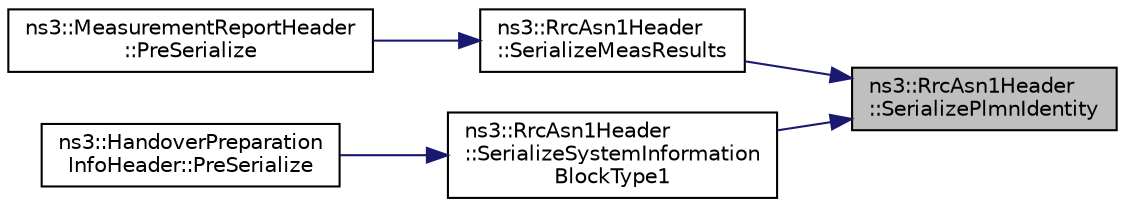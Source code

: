 digraph "ns3::RrcAsn1Header::SerializePlmnIdentity"
{
 // LATEX_PDF_SIZE
  edge [fontname="Helvetica",fontsize="10",labelfontname="Helvetica",labelfontsize="10"];
  node [fontname="Helvetica",fontsize="10",shape=record];
  rankdir="RL";
  Node1 [label="ns3::RrcAsn1Header\l::SerializePlmnIdentity",height=0.2,width=0.4,color="black", fillcolor="grey75", style="filled", fontcolor="black",tooltip="Serialize PLMN identity function."];
  Node1 -> Node2 [dir="back",color="midnightblue",fontsize="10",style="solid",fontname="Helvetica"];
  Node2 [label="ns3::RrcAsn1Header\l::SerializeMeasResults",height=0.2,width=0.4,color="black", fillcolor="white", style="filled",URL="$classns3_1_1_rrc_asn1_header.html#a1b7b729b68264a62842ff62334157c5d",tooltip="Serialize measure results function."];
  Node2 -> Node3 [dir="back",color="midnightblue",fontsize="10",style="solid",fontname="Helvetica"];
  Node3 [label="ns3::MeasurementReportHeader\l::PreSerialize",height=0.2,width=0.4,color="black", fillcolor="white", style="filled",URL="$classns3_1_1_measurement_report_header.html#a307be90151d3f52c9e506030d899758f",tooltip="This function serializes class attributes to m_serializationResult local Buffer."];
  Node1 -> Node4 [dir="back",color="midnightblue",fontsize="10",style="solid",fontname="Helvetica"];
  Node4 [label="ns3::RrcAsn1Header\l::SerializeSystemInformation\lBlockType1",height=0.2,width=0.4,color="black", fillcolor="white", style="filled",URL="$classns3_1_1_rrc_asn1_header.html#a451015647e9a7ddd87738f4fcf639785",tooltip="Serialize system information block type 1 function."];
  Node4 -> Node5 [dir="back",color="midnightblue",fontsize="10",style="solid",fontname="Helvetica"];
  Node5 [label="ns3::HandoverPreparation\lInfoHeader::PreSerialize",height=0.2,width=0.4,color="black", fillcolor="white", style="filled",URL="$classns3_1_1_handover_preparation_info_header.html#a495f92ab2c16b77dc64ad0cb5c04415d",tooltip="This function serializes class attributes to m_serializationResult local Buffer."];
}
